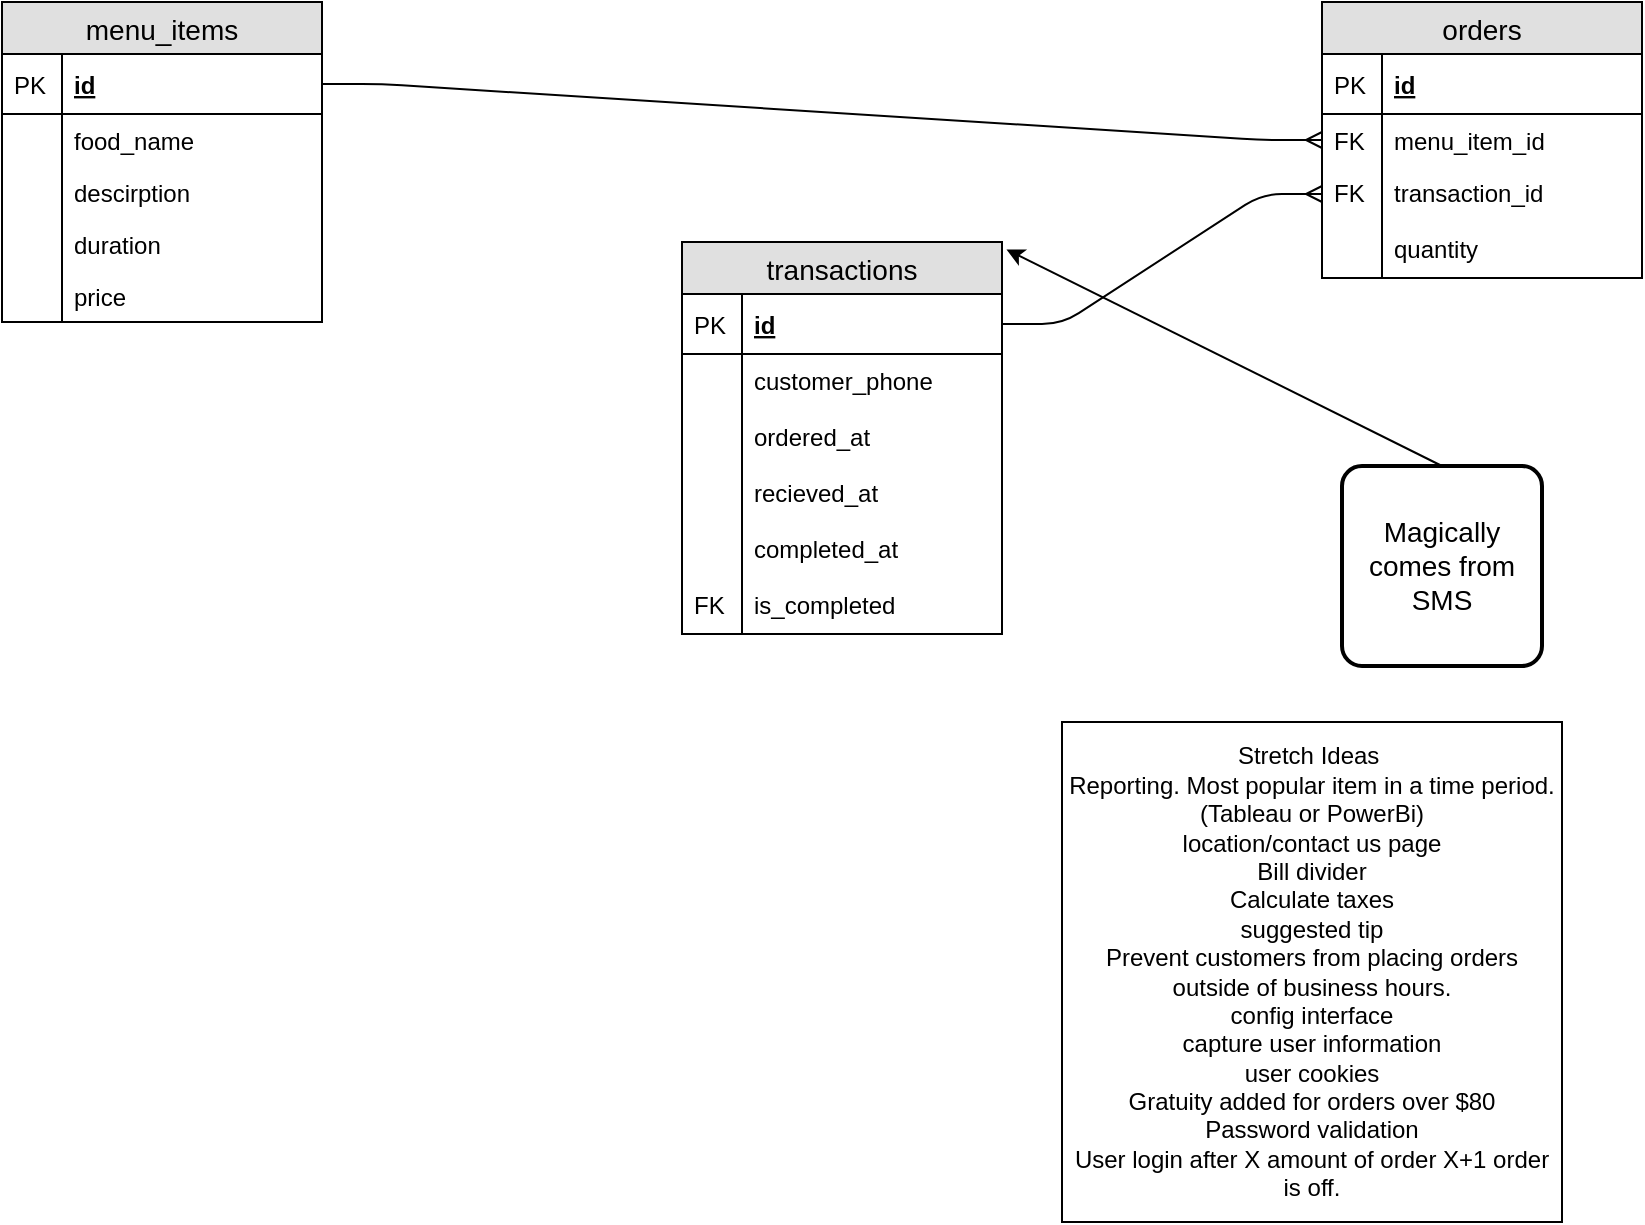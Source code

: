 <mxfile version="12.1.3" type="github" pages="1"><diagram id="-5e9INOEe2Mh9xBuiZy8" name="Page-1"><mxGraphModel dx="1092" dy="644" grid="1" gridSize="10" guides="1" tooltips="1" connect="1" arrows="1" fold="1" page="1" pageScale="1" pageWidth="850" pageHeight="1100" math="0" shadow="0"><root><mxCell id="0"/><mxCell id="1" parent="0"/><mxCell id="1_YJrsmFA2tsumIKJSaq-1" value="menu_items" style="swimlane;fontStyle=0;childLayout=stackLayout;horizontal=1;startSize=26;fillColor=#e0e0e0;horizontalStack=0;resizeParent=1;resizeParentMax=0;resizeLast=0;collapsible=1;marginBottom=0;swimlaneFillColor=#ffffff;align=center;fontSize=14;" vertex="1" parent="1"><mxGeometry x="10" y="130" width="160" height="160" as="geometry"/></mxCell><mxCell id="1_YJrsmFA2tsumIKJSaq-2" value="id" style="shape=partialRectangle;top=0;left=0;right=0;bottom=1;align=left;verticalAlign=middle;fillColor=none;spacingLeft=34;spacingRight=4;overflow=hidden;rotatable=0;points=[[0,0.5],[1,0.5]];portConstraint=eastwest;dropTarget=0;fontStyle=5;fontSize=12;" vertex="1" parent="1_YJrsmFA2tsumIKJSaq-1"><mxGeometry y="26" width="160" height="30" as="geometry"/></mxCell><mxCell id="1_YJrsmFA2tsumIKJSaq-3" value="PK" style="shape=partialRectangle;top=0;left=0;bottom=0;fillColor=none;align=left;verticalAlign=middle;spacingLeft=4;spacingRight=4;overflow=hidden;rotatable=0;points=[];portConstraint=eastwest;part=1;fontSize=12;" vertex="1" connectable="0" parent="1_YJrsmFA2tsumIKJSaq-2"><mxGeometry width="30" height="30" as="geometry"/></mxCell><mxCell id="1_YJrsmFA2tsumIKJSaq-4" value="food_name" style="shape=partialRectangle;top=0;left=0;right=0;bottom=0;align=left;verticalAlign=top;fillColor=none;spacingLeft=34;spacingRight=4;overflow=hidden;rotatable=0;points=[[0,0.5],[1,0.5]];portConstraint=eastwest;dropTarget=0;fontSize=12;" vertex="1" parent="1_YJrsmFA2tsumIKJSaq-1"><mxGeometry y="56" width="160" height="26" as="geometry"/></mxCell><mxCell id="1_YJrsmFA2tsumIKJSaq-5" value="" style="shape=partialRectangle;top=0;left=0;bottom=0;fillColor=none;align=left;verticalAlign=top;spacingLeft=4;spacingRight=4;overflow=hidden;rotatable=0;points=[];portConstraint=eastwest;part=1;fontSize=12;" vertex="1" connectable="0" parent="1_YJrsmFA2tsumIKJSaq-4"><mxGeometry width="30" height="26" as="geometry"/></mxCell><mxCell id="1_YJrsmFA2tsumIKJSaq-6" value="descirption" style="shape=partialRectangle;top=0;left=0;right=0;bottom=0;align=left;verticalAlign=top;fillColor=none;spacingLeft=34;spacingRight=4;overflow=hidden;rotatable=0;points=[[0,0.5],[1,0.5]];portConstraint=eastwest;dropTarget=0;fontSize=12;" vertex="1" parent="1_YJrsmFA2tsumIKJSaq-1"><mxGeometry y="82" width="160" height="26" as="geometry"/></mxCell><mxCell id="1_YJrsmFA2tsumIKJSaq-7" value="" style="shape=partialRectangle;top=0;left=0;bottom=0;fillColor=none;align=left;verticalAlign=top;spacingLeft=4;spacingRight=4;overflow=hidden;rotatable=0;points=[];portConstraint=eastwest;part=1;fontSize=12;" vertex="1" connectable="0" parent="1_YJrsmFA2tsumIKJSaq-6"><mxGeometry width="30" height="26" as="geometry"/></mxCell><mxCell id="1_YJrsmFA2tsumIKJSaq-8" value="duration" style="shape=partialRectangle;top=0;left=0;right=0;bottom=0;align=left;verticalAlign=top;fillColor=none;spacingLeft=34;spacingRight=4;overflow=hidden;rotatable=0;points=[[0,0.5],[1,0.5]];portConstraint=eastwest;dropTarget=0;fontSize=12;" vertex="1" parent="1_YJrsmFA2tsumIKJSaq-1"><mxGeometry y="108" width="160" height="26" as="geometry"/></mxCell><mxCell id="1_YJrsmFA2tsumIKJSaq-9" value="" style="shape=partialRectangle;top=0;left=0;bottom=0;fillColor=none;align=left;verticalAlign=top;spacingLeft=4;spacingRight=4;overflow=hidden;rotatable=0;points=[];portConstraint=eastwest;part=1;fontSize=12;" vertex="1" connectable="0" parent="1_YJrsmFA2tsumIKJSaq-8"><mxGeometry width="30" height="26" as="geometry"/></mxCell><mxCell id="1_YJrsmFA2tsumIKJSaq-55" value="price" style="shape=partialRectangle;top=0;left=0;right=0;bottom=0;align=left;verticalAlign=top;fillColor=none;spacingLeft=34;spacingRight=4;overflow=hidden;rotatable=0;points=[[0,0.5],[1,0.5]];portConstraint=eastwest;dropTarget=0;fontSize=12;" vertex="1" parent="1_YJrsmFA2tsumIKJSaq-1"><mxGeometry y="134" width="160" height="26" as="geometry"/></mxCell><mxCell id="1_YJrsmFA2tsumIKJSaq-56" value="" style="shape=partialRectangle;top=0;left=0;bottom=0;fillColor=none;align=left;verticalAlign=top;spacingLeft=4;spacingRight=4;overflow=hidden;rotatable=0;points=[];portConstraint=eastwest;part=1;fontSize=12;" vertex="1" connectable="0" parent="1_YJrsmFA2tsumIKJSaq-55"><mxGeometry width="30" height="26" as="geometry"/></mxCell><mxCell id="1_YJrsmFA2tsumIKJSaq-12" value="orders" style="swimlane;fontStyle=0;childLayout=stackLayout;horizontal=1;startSize=26;fillColor=#e0e0e0;horizontalStack=0;resizeParent=1;resizeParentMax=0;resizeLast=0;collapsible=1;marginBottom=0;swimlaneFillColor=#ffffff;align=center;fontSize=14;" vertex="1" parent="1"><mxGeometry x="670" y="130" width="160" height="138" as="geometry"/></mxCell><mxCell id="1_YJrsmFA2tsumIKJSaq-13" value="id" style="shape=partialRectangle;top=0;left=0;right=0;bottom=1;align=left;verticalAlign=middle;fillColor=none;spacingLeft=34;spacingRight=4;overflow=hidden;rotatable=0;points=[[0,0.5],[1,0.5]];portConstraint=eastwest;dropTarget=0;fontStyle=5;fontSize=12;" vertex="1" parent="1_YJrsmFA2tsumIKJSaq-12"><mxGeometry y="26" width="160" height="30" as="geometry"/></mxCell><mxCell id="1_YJrsmFA2tsumIKJSaq-14" value="PK" style="shape=partialRectangle;top=0;left=0;bottom=0;fillColor=none;align=left;verticalAlign=middle;spacingLeft=4;spacingRight=4;overflow=hidden;rotatable=0;points=[];portConstraint=eastwest;part=1;fontSize=12;" vertex="1" connectable="0" parent="1_YJrsmFA2tsumIKJSaq-13"><mxGeometry width="30" height="30" as="geometry"/></mxCell><mxCell id="1_YJrsmFA2tsumIKJSaq-15" value="menu_item_id" style="shape=partialRectangle;top=0;left=0;right=0;bottom=0;align=left;verticalAlign=top;fillColor=none;spacingLeft=34;spacingRight=4;overflow=hidden;rotatable=0;points=[[0,0.5],[1,0.5]];portConstraint=eastwest;dropTarget=0;fontSize=12;" vertex="1" parent="1_YJrsmFA2tsumIKJSaq-12"><mxGeometry y="56" width="160" height="26" as="geometry"/></mxCell><mxCell id="1_YJrsmFA2tsumIKJSaq-16" value="FK" style="shape=partialRectangle;top=0;left=0;bottom=0;fillColor=none;align=left;verticalAlign=top;spacingLeft=4;spacingRight=4;overflow=hidden;rotatable=0;points=[];portConstraint=eastwest;part=1;fontSize=12;" vertex="1" connectable="0" parent="1_YJrsmFA2tsumIKJSaq-15"><mxGeometry width="30" height="26" as="geometry"/></mxCell><mxCell id="1_YJrsmFA2tsumIKJSaq-17" value="transaction_id" style="shape=partialRectangle;top=0;left=0;right=0;bottom=0;align=left;verticalAlign=top;fillColor=none;spacingLeft=34;spacingRight=4;overflow=hidden;rotatable=0;points=[[0,0.5],[1,0.5]];portConstraint=eastwest;dropTarget=0;fontSize=12;" vertex="1" parent="1_YJrsmFA2tsumIKJSaq-12"><mxGeometry y="82" width="160" height="28" as="geometry"/></mxCell><mxCell id="1_YJrsmFA2tsumIKJSaq-18" value="FK" style="shape=partialRectangle;top=0;left=0;bottom=0;fillColor=none;align=left;verticalAlign=top;spacingLeft=4;spacingRight=4;overflow=hidden;rotatable=0;points=[];portConstraint=eastwest;part=1;fontSize=12;" vertex="1" connectable="0" parent="1_YJrsmFA2tsumIKJSaq-17"><mxGeometry width="30" height="28" as="geometry"/></mxCell><mxCell id="1_YJrsmFA2tsumIKJSaq-57" value="quantity" style="shape=partialRectangle;top=0;left=0;right=0;bottom=0;align=left;verticalAlign=top;fillColor=none;spacingLeft=34;spacingRight=4;overflow=hidden;rotatable=0;points=[[0,0.5],[1,0.5]];portConstraint=eastwest;dropTarget=0;fontSize=12;" vertex="1" parent="1_YJrsmFA2tsumIKJSaq-12"><mxGeometry y="110" width="160" height="28" as="geometry"/></mxCell><mxCell id="1_YJrsmFA2tsumIKJSaq-58" value="" style="shape=partialRectangle;top=0;left=0;bottom=0;fillColor=none;align=left;verticalAlign=top;spacingLeft=4;spacingRight=4;overflow=hidden;rotatable=0;points=[];portConstraint=eastwest;part=1;fontSize=12;" vertex="1" connectable="0" parent="1_YJrsmFA2tsumIKJSaq-57"><mxGeometry width="30" height="28" as="geometry"/></mxCell><mxCell id="1_YJrsmFA2tsumIKJSaq-23" value="" style="edgeStyle=entityRelationEdgeStyle;fontSize=12;html=1;endArrow=ERmany;entryX=0;entryY=0.5;entryDx=0;entryDy=0;exitX=1;exitY=0.5;exitDx=0;exitDy=0;" edge="1" parent="1" source="1_YJrsmFA2tsumIKJSaq-2" target="1_YJrsmFA2tsumIKJSaq-15"><mxGeometry width="100" height="100" relative="1" as="geometry"><mxPoint x="10" y="400" as="sourcePoint"/><mxPoint x="110" y="300" as="targetPoint"/></mxGeometry></mxCell><mxCell id="1_YJrsmFA2tsumIKJSaq-24" value="" style="endArrow=classic;html=1;entryX=1.014;entryY=0.019;entryDx=0;entryDy=0;exitX=0.5;exitY=0;exitDx=0;exitDy=0;entryPerimeter=0;" edge="1" parent="1" source="1_YJrsmFA2tsumIKJSaq-25" target="1_YJrsmFA2tsumIKJSaq-59"><mxGeometry width="50" height="50" relative="1" as="geometry"><mxPoint x="130" y="380" as="sourcePoint"/><mxPoint x="60" y="300" as="targetPoint"/></mxGeometry></mxCell><mxCell id="1_YJrsmFA2tsumIKJSaq-25" value="Magically comes from SMS" style="strokeWidth=2;rounded=1;arcSize=10;whiteSpace=wrap;html=1;align=center;fontSize=14;" vertex="1" parent="1"><mxGeometry x="680" y="362" width="100" height="100" as="geometry"/></mxCell><mxCell id="1_YJrsmFA2tsumIKJSaq-48" value="Stretch Ideas&amp;nbsp;&lt;br&gt;Reporting. Most popular item in a time period. (Tableau or PowerBi)&lt;br&gt;location/contact us page&lt;br&gt;Bill divider&lt;br&gt;Calculate taxes&lt;br&gt;suggested tip&lt;br&gt;Prevent customers from placing orders outside of business hours.&lt;br&gt;config interface&lt;br&gt;capture user information&lt;br&gt;user cookies&lt;br&gt;Gratuity added for orders over $80&lt;br&gt;Password validation&lt;br&gt;User login after X amount of order X+1 order is off." style="whiteSpace=wrap;html=1;aspect=fixed;" vertex="1" parent="1"><mxGeometry x="540" y="490" width="250" height="250" as="geometry"/></mxCell><mxCell id="1_YJrsmFA2tsumIKJSaq-59" value="transactions" style="swimlane;fontStyle=0;childLayout=stackLayout;horizontal=1;startSize=26;fillColor=#e0e0e0;horizontalStack=0;resizeParent=1;resizeParentMax=0;resizeLast=0;collapsible=1;marginBottom=0;swimlaneFillColor=#ffffff;align=center;fontSize=14;" vertex="1" parent="1"><mxGeometry x="350" y="250" width="160" height="196" as="geometry"/></mxCell><mxCell id="1_YJrsmFA2tsumIKJSaq-60" value="id" style="shape=partialRectangle;top=0;left=0;right=0;bottom=1;align=left;verticalAlign=middle;fillColor=none;spacingLeft=34;spacingRight=4;overflow=hidden;rotatable=0;points=[[0,0.5],[1,0.5]];portConstraint=eastwest;dropTarget=0;fontStyle=5;fontSize=12;" vertex="1" parent="1_YJrsmFA2tsumIKJSaq-59"><mxGeometry y="26" width="160" height="30" as="geometry"/></mxCell><mxCell id="1_YJrsmFA2tsumIKJSaq-61" value="PK" style="shape=partialRectangle;top=0;left=0;bottom=0;fillColor=none;align=left;verticalAlign=middle;spacingLeft=4;spacingRight=4;overflow=hidden;rotatable=0;points=[];portConstraint=eastwest;part=1;fontSize=12;" vertex="1" connectable="0" parent="1_YJrsmFA2tsumIKJSaq-60"><mxGeometry width="30" height="30" as="geometry"/></mxCell><mxCell id="1_YJrsmFA2tsumIKJSaq-70" value="customer_phone" style="shape=partialRectangle;top=0;left=0;right=0;bottom=0;align=left;verticalAlign=top;fillColor=none;spacingLeft=34;spacingRight=4;overflow=hidden;rotatable=0;points=[[0,0.5],[1,0.5]];portConstraint=eastwest;dropTarget=0;fontSize=12;" vertex="1" parent="1_YJrsmFA2tsumIKJSaq-59"><mxGeometry y="56" width="160" height="28" as="geometry"/></mxCell><mxCell id="1_YJrsmFA2tsumIKJSaq-71" value="" style="shape=partialRectangle;top=0;left=0;bottom=0;fillColor=none;align=left;verticalAlign=top;spacingLeft=4;spacingRight=4;overflow=hidden;rotatable=0;points=[];portConstraint=eastwest;part=1;fontSize=12;" vertex="1" connectable="0" parent="1_YJrsmFA2tsumIKJSaq-70"><mxGeometry width="30" height="28" as="geometry"/></mxCell><mxCell id="1_YJrsmFA2tsumIKJSaq-74" value="ordered_at" style="shape=partialRectangle;top=0;left=0;right=0;bottom=0;align=left;verticalAlign=top;fillColor=none;spacingLeft=34;spacingRight=4;overflow=hidden;rotatable=0;points=[[0,0.5],[1,0.5]];portConstraint=eastwest;dropTarget=0;fontSize=12;" vertex="1" parent="1_YJrsmFA2tsumIKJSaq-59"><mxGeometry y="84" width="160" height="28" as="geometry"/></mxCell><mxCell id="1_YJrsmFA2tsumIKJSaq-75" value="" style="shape=partialRectangle;top=0;left=0;bottom=0;fillColor=none;align=left;verticalAlign=top;spacingLeft=4;spacingRight=4;overflow=hidden;rotatable=0;points=[];portConstraint=eastwest;part=1;fontSize=12;" vertex="1" connectable="0" parent="1_YJrsmFA2tsumIKJSaq-74"><mxGeometry width="30" height="28" as="geometry"/></mxCell><mxCell id="1_YJrsmFA2tsumIKJSaq-76" value="recieved_at" style="shape=partialRectangle;top=0;left=0;right=0;bottom=0;align=left;verticalAlign=top;fillColor=none;spacingLeft=34;spacingRight=4;overflow=hidden;rotatable=0;points=[[0,0.5],[1,0.5]];portConstraint=eastwest;dropTarget=0;fontSize=12;" vertex="1" parent="1_YJrsmFA2tsumIKJSaq-59"><mxGeometry y="112" width="160" height="28" as="geometry"/></mxCell><mxCell id="1_YJrsmFA2tsumIKJSaq-77" value="" style="shape=partialRectangle;top=0;left=0;bottom=0;fillColor=none;align=left;verticalAlign=top;spacingLeft=4;spacingRight=4;overflow=hidden;rotatable=0;points=[];portConstraint=eastwest;part=1;fontSize=12;" vertex="1" connectable="0" parent="1_YJrsmFA2tsumIKJSaq-76"><mxGeometry width="30" height="28" as="geometry"/></mxCell><mxCell id="1_YJrsmFA2tsumIKJSaq-80" value="completed_at" style="shape=partialRectangle;top=0;left=0;right=0;bottom=0;align=left;verticalAlign=top;fillColor=none;spacingLeft=34;spacingRight=4;overflow=hidden;rotatable=0;points=[[0,0.5],[1,0.5]];portConstraint=eastwest;dropTarget=0;fontSize=12;" vertex="1" parent="1_YJrsmFA2tsumIKJSaq-59"><mxGeometry y="140" width="160" height="28" as="geometry"/></mxCell><mxCell id="1_YJrsmFA2tsumIKJSaq-81" value="" style="shape=partialRectangle;top=0;left=0;bottom=0;fillColor=none;align=left;verticalAlign=top;spacingLeft=4;spacingRight=4;overflow=hidden;rotatable=0;points=[];portConstraint=eastwest;part=1;fontSize=12;" vertex="1" connectable="0" parent="1_YJrsmFA2tsumIKJSaq-80"><mxGeometry width="30" height="28" as="geometry"/></mxCell><mxCell id="1_YJrsmFA2tsumIKJSaq-88" value="is_completed" style="shape=partialRectangle;top=0;left=0;right=0;bottom=0;align=left;verticalAlign=top;fillColor=none;spacingLeft=34;spacingRight=4;overflow=hidden;rotatable=0;points=[[0,0.5],[1,0.5]];portConstraint=eastwest;dropTarget=0;fontSize=12;" vertex="1" parent="1_YJrsmFA2tsumIKJSaq-59"><mxGeometry y="168" width="160" height="28" as="geometry"/></mxCell><mxCell id="1_YJrsmFA2tsumIKJSaq-89" value="FK" style="shape=partialRectangle;top=0;left=0;bottom=0;fillColor=none;align=left;verticalAlign=top;spacingLeft=4;spacingRight=4;overflow=hidden;rotatable=0;points=[];portConstraint=eastwest;part=1;fontSize=12;" vertex="1" connectable="0" parent="1_YJrsmFA2tsumIKJSaq-88"><mxGeometry width="30" height="28" as="geometry"/></mxCell><mxCell id="1_YJrsmFA2tsumIKJSaq-87" value="" style="edgeStyle=entityRelationEdgeStyle;fontSize=12;html=1;endArrow=ERmany;exitX=1;exitY=0.5;exitDx=0;exitDy=0;" edge="1" parent="1" source="1_YJrsmFA2tsumIKJSaq-60" target="1_YJrsmFA2tsumIKJSaq-17"><mxGeometry width="100" height="100" relative="1" as="geometry"><mxPoint x="600" y="326" as="sourcePoint"/><mxPoint x="700" y="226" as="targetPoint"/></mxGeometry></mxCell></root></mxGraphModel></diagram></mxfile>
